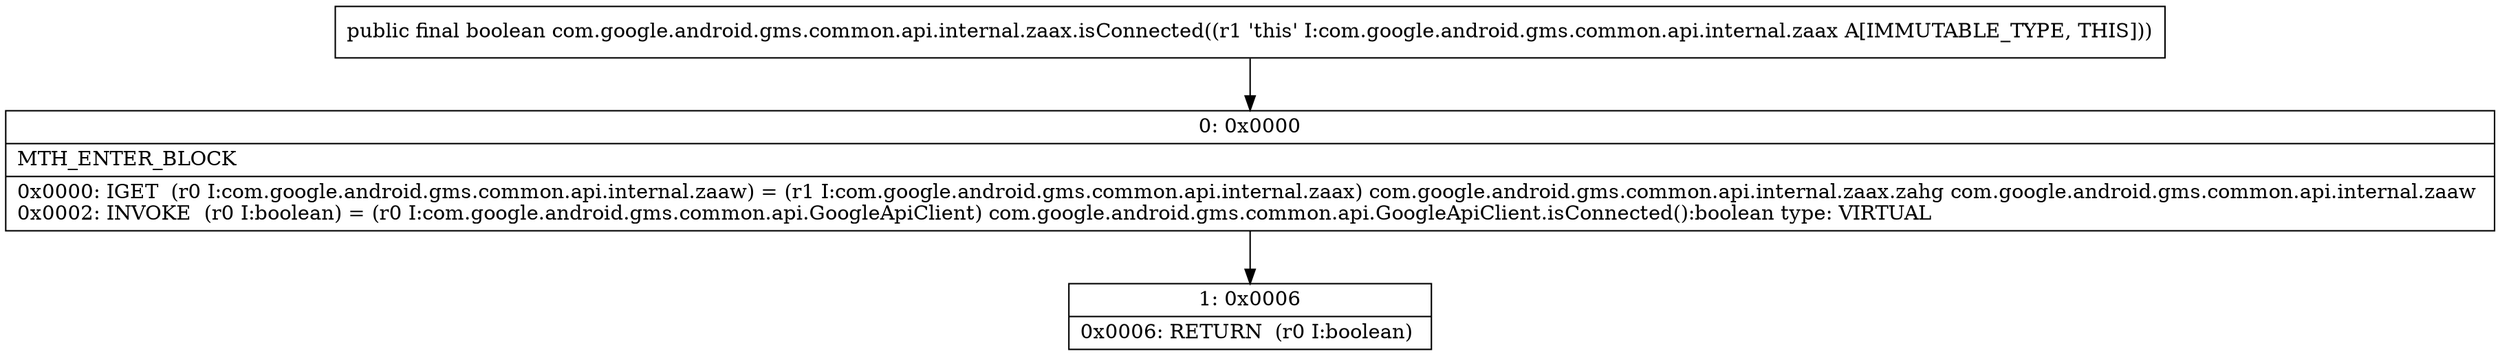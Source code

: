 digraph "CFG forcom.google.android.gms.common.api.internal.zaax.isConnected()Z" {
Node_0 [shape=record,label="{0\:\ 0x0000|MTH_ENTER_BLOCK\l|0x0000: IGET  (r0 I:com.google.android.gms.common.api.internal.zaaw) = (r1 I:com.google.android.gms.common.api.internal.zaax) com.google.android.gms.common.api.internal.zaax.zahg com.google.android.gms.common.api.internal.zaaw \l0x0002: INVOKE  (r0 I:boolean) = (r0 I:com.google.android.gms.common.api.GoogleApiClient) com.google.android.gms.common.api.GoogleApiClient.isConnected():boolean type: VIRTUAL \l}"];
Node_1 [shape=record,label="{1\:\ 0x0006|0x0006: RETURN  (r0 I:boolean) \l}"];
MethodNode[shape=record,label="{public final boolean com.google.android.gms.common.api.internal.zaax.isConnected((r1 'this' I:com.google.android.gms.common.api.internal.zaax A[IMMUTABLE_TYPE, THIS])) }"];
MethodNode -> Node_0;
Node_0 -> Node_1;
}

